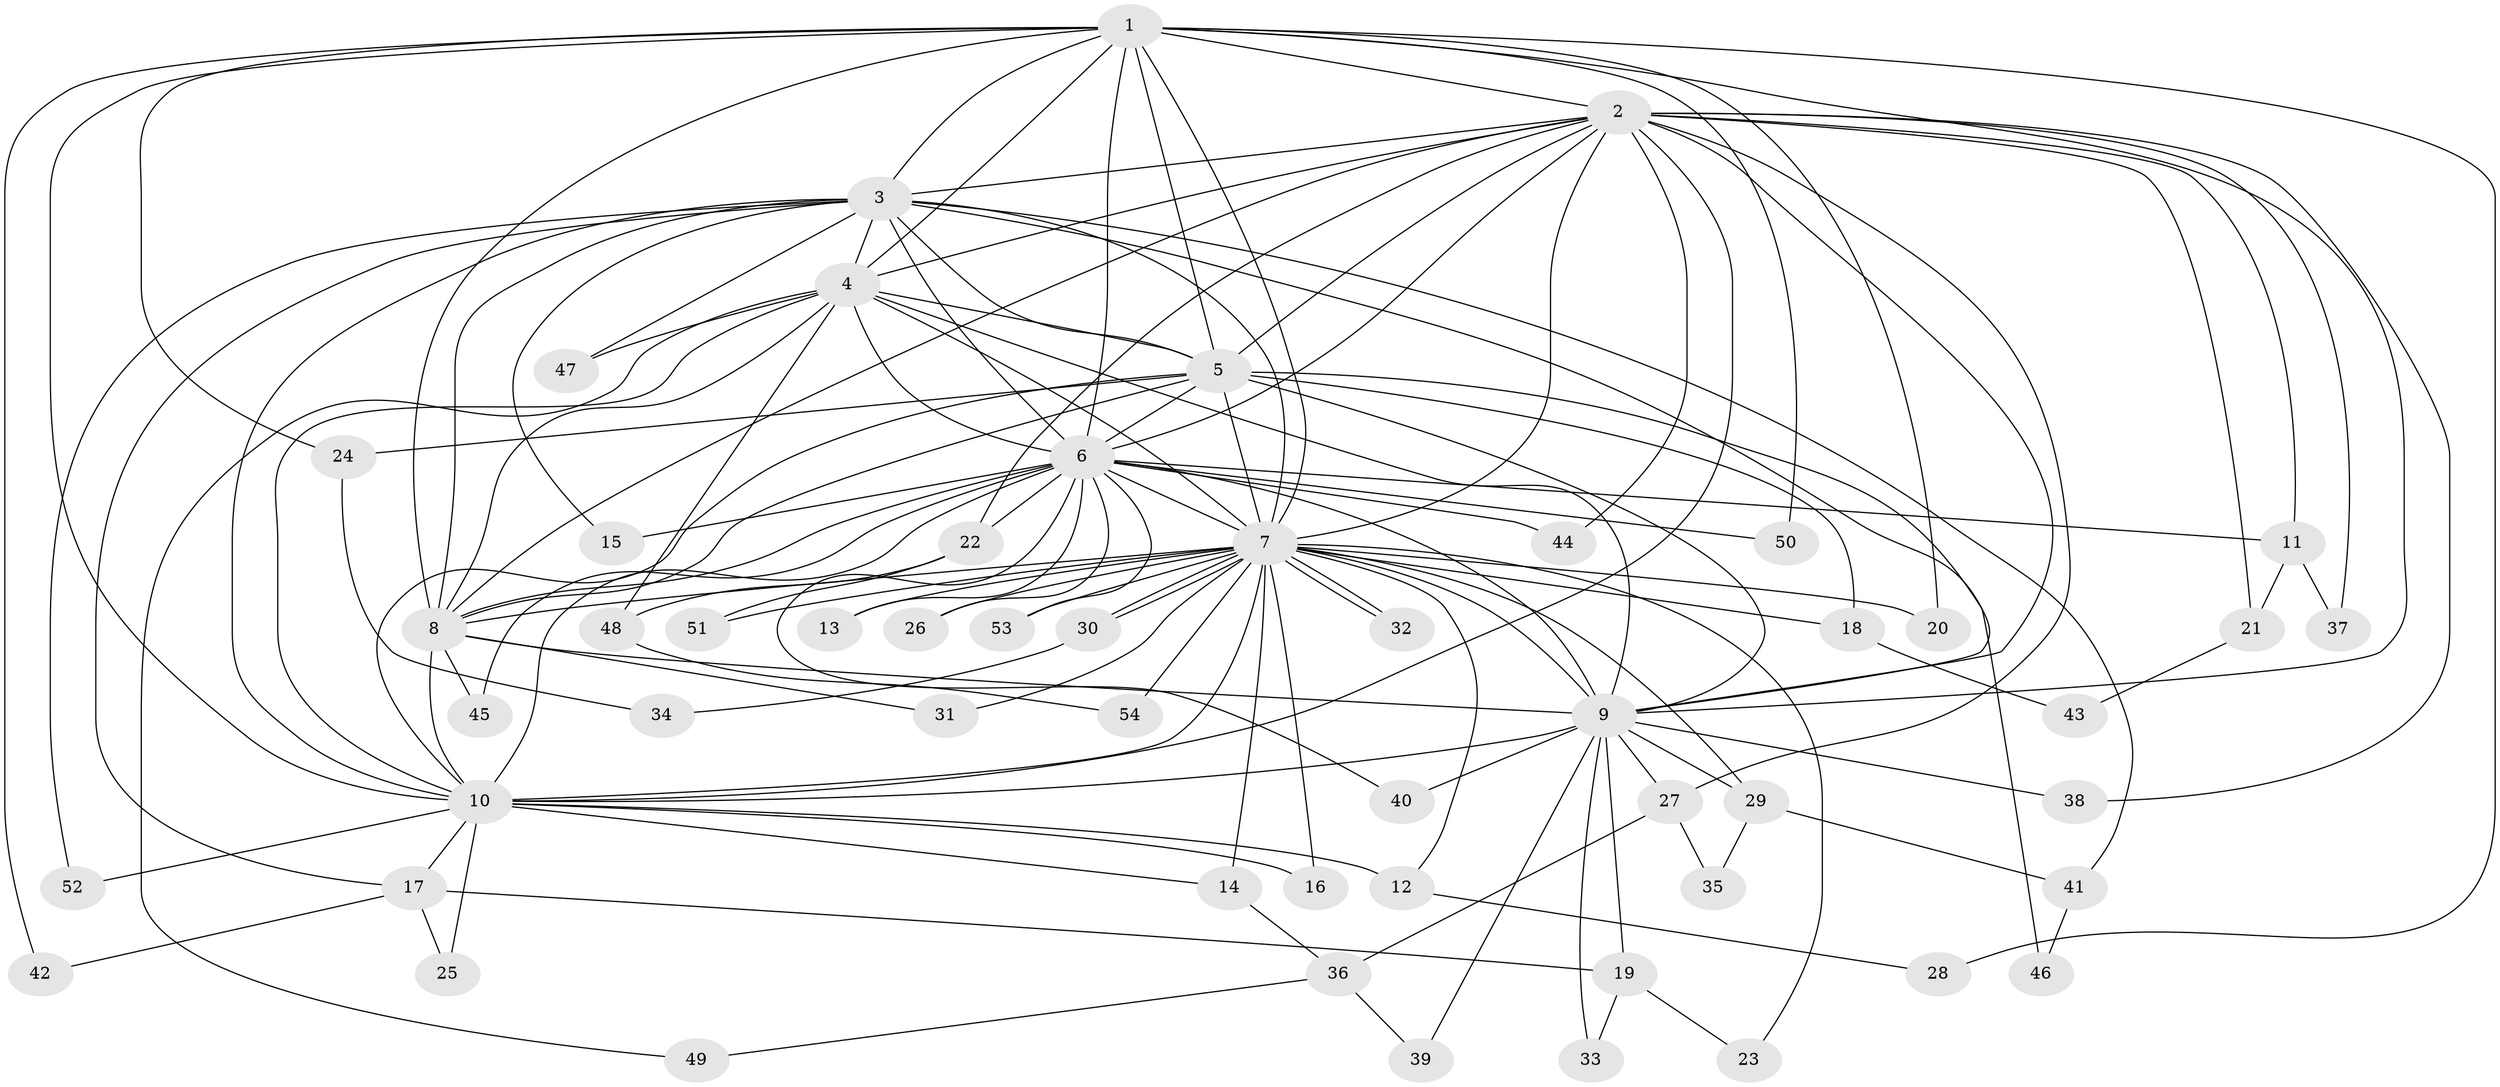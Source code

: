// coarse degree distribution, {14: 0.02631578947368421, 12: 0.02631578947368421, 10: 0.05263157894736842, 9: 0.02631578947368421, 20: 0.02631578947368421, 24: 0.02631578947368421, 11: 0.02631578947368421, 4: 0.10526315789473684, 2: 0.4473684210526316, 3: 0.18421052631578946, 6: 0.02631578947368421, 1: 0.02631578947368421}
// Generated by graph-tools (version 1.1) at 2025/51/02/27/25 19:51:43]
// undirected, 54 vertices, 133 edges
graph export_dot {
graph [start="1"]
  node [color=gray90,style=filled];
  1;
  2;
  3;
  4;
  5;
  6;
  7;
  8;
  9;
  10;
  11;
  12;
  13;
  14;
  15;
  16;
  17;
  18;
  19;
  20;
  21;
  22;
  23;
  24;
  25;
  26;
  27;
  28;
  29;
  30;
  31;
  32;
  33;
  34;
  35;
  36;
  37;
  38;
  39;
  40;
  41;
  42;
  43;
  44;
  45;
  46;
  47;
  48;
  49;
  50;
  51;
  52;
  53;
  54;
  1 -- 2;
  1 -- 3;
  1 -- 4;
  1 -- 5;
  1 -- 6;
  1 -- 7;
  1 -- 8;
  1 -- 9;
  1 -- 10;
  1 -- 20;
  1 -- 24;
  1 -- 28;
  1 -- 42;
  1 -- 50;
  2 -- 3;
  2 -- 4;
  2 -- 5;
  2 -- 6;
  2 -- 7;
  2 -- 8;
  2 -- 9;
  2 -- 10;
  2 -- 11;
  2 -- 21;
  2 -- 22;
  2 -- 27;
  2 -- 37;
  2 -- 38;
  2 -- 44;
  3 -- 4;
  3 -- 5;
  3 -- 6;
  3 -- 7;
  3 -- 8;
  3 -- 9;
  3 -- 10;
  3 -- 15;
  3 -- 17;
  3 -- 41;
  3 -- 47;
  3 -- 52;
  4 -- 5;
  4 -- 6;
  4 -- 7;
  4 -- 8;
  4 -- 9;
  4 -- 10;
  4 -- 47;
  4 -- 48;
  4 -- 49;
  5 -- 6;
  5 -- 7;
  5 -- 8;
  5 -- 9;
  5 -- 10;
  5 -- 18;
  5 -- 24;
  5 -- 46;
  6 -- 7;
  6 -- 8;
  6 -- 9;
  6 -- 10;
  6 -- 11;
  6 -- 13;
  6 -- 15;
  6 -- 22;
  6 -- 26;
  6 -- 40;
  6 -- 44;
  6 -- 45;
  6 -- 50;
  6 -- 53;
  7 -- 8;
  7 -- 9;
  7 -- 10;
  7 -- 12;
  7 -- 13;
  7 -- 14;
  7 -- 16;
  7 -- 18;
  7 -- 20;
  7 -- 23;
  7 -- 26;
  7 -- 29;
  7 -- 30;
  7 -- 30;
  7 -- 31;
  7 -- 32;
  7 -- 32;
  7 -- 51;
  7 -- 53;
  7 -- 54;
  8 -- 9;
  8 -- 10;
  8 -- 31;
  8 -- 45;
  9 -- 10;
  9 -- 19;
  9 -- 27;
  9 -- 29;
  9 -- 33;
  9 -- 38;
  9 -- 39;
  9 -- 40;
  10 -- 12;
  10 -- 14;
  10 -- 16;
  10 -- 17;
  10 -- 25;
  10 -- 52;
  11 -- 21;
  11 -- 37;
  12 -- 28;
  14 -- 36;
  17 -- 19;
  17 -- 25;
  17 -- 42;
  18 -- 43;
  19 -- 23;
  19 -- 33;
  21 -- 43;
  22 -- 48;
  22 -- 51;
  24 -- 34;
  27 -- 35;
  27 -- 36;
  29 -- 35;
  29 -- 41;
  30 -- 34;
  36 -- 39;
  36 -- 49;
  41 -- 46;
  48 -- 54;
}
